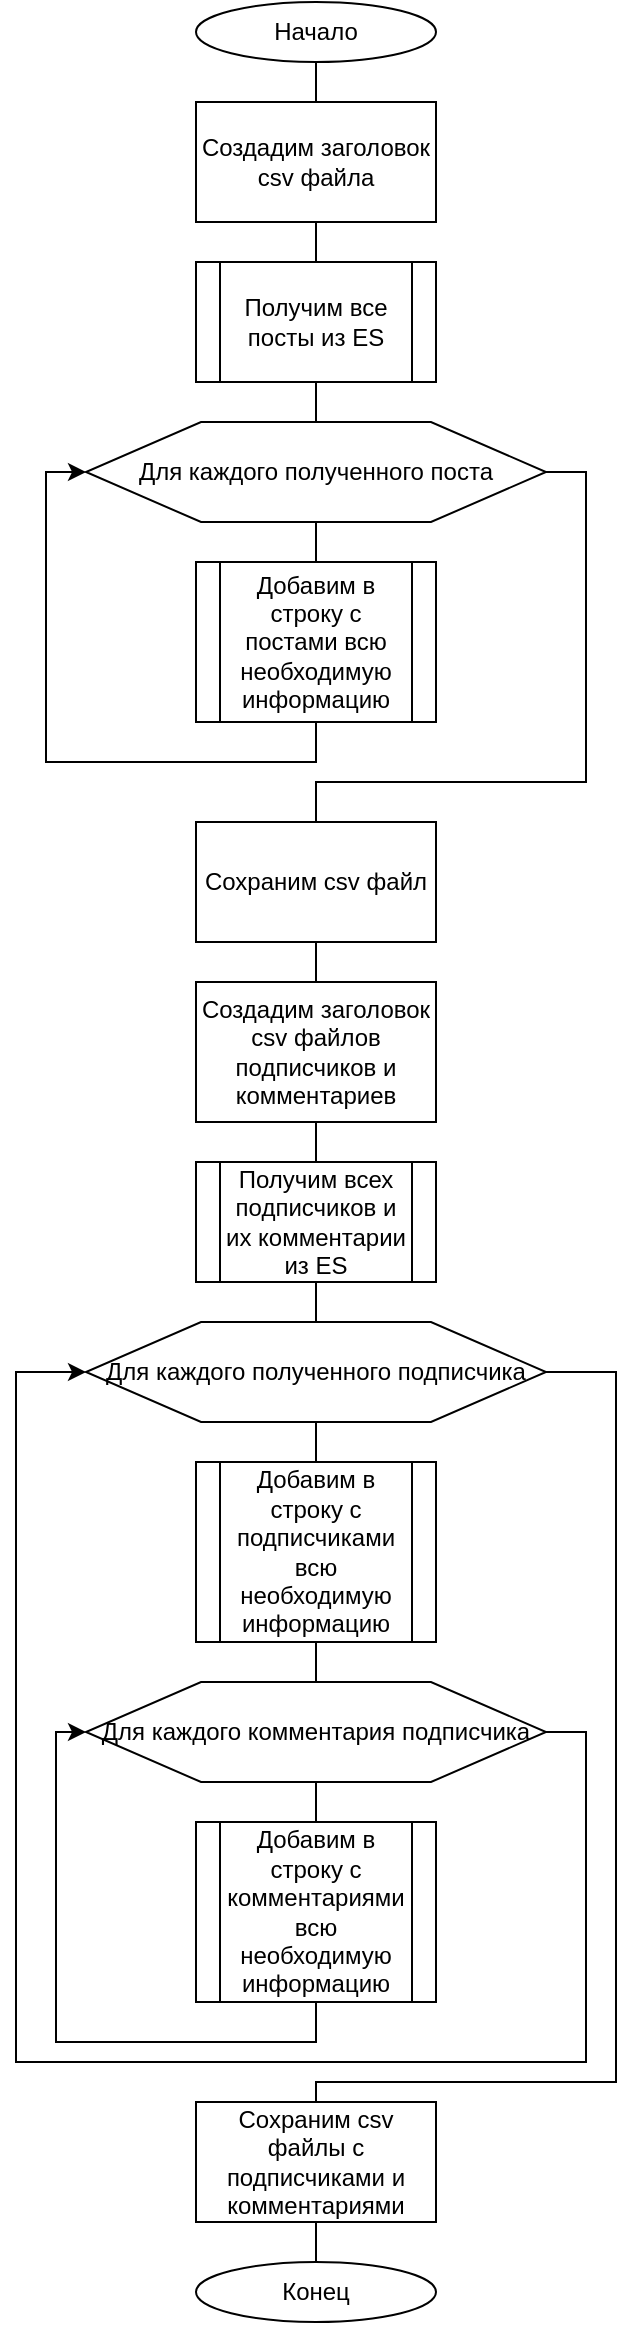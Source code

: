 <mxfile version="12.6.5" type="device"><diagram id="msFcfuf2dXGs_x85DqSe" name="Page-1"><mxGraphModel dx="1106" dy="807" grid="1" gridSize="10" guides="1" tooltips="1" connect="1" arrows="1" fold="1" page="1" pageScale="1" pageWidth="3300" pageHeight="2339" math="0" shadow="0"><root><mxCell id="0"/><mxCell id="1" parent="0"/><mxCell id="UnLolrj8RGUavdaPgK7C-16" style="edgeStyle=orthogonalEdgeStyle;rounded=0;orthogonalLoop=1;jettySize=auto;html=1;exitX=0.5;exitY=1;exitDx=0;exitDy=0;entryX=0.5;entryY=0;entryDx=0;entryDy=0;endArrow=none;endFill=0;" edge="1" parent="1" source="UnLolrj8RGUavdaPgK7C-1" target="UnLolrj8RGUavdaPgK7C-2"><mxGeometry relative="1" as="geometry"/></mxCell><mxCell id="UnLolrj8RGUavdaPgK7C-1" value="Начало" style="ellipse;whiteSpace=wrap;html=1;" vertex="1" parent="1"><mxGeometry x="480" y="90" width="120" height="30" as="geometry"/></mxCell><mxCell id="UnLolrj8RGUavdaPgK7C-17" style="edgeStyle=orthogonalEdgeStyle;rounded=0;orthogonalLoop=1;jettySize=auto;html=1;exitX=0.5;exitY=1;exitDx=0;exitDy=0;entryX=0.5;entryY=0;entryDx=0;entryDy=0;endArrow=none;endFill=0;" edge="1" parent="1" source="UnLolrj8RGUavdaPgK7C-2" target="UnLolrj8RGUavdaPgK7C-3"><mxGeometry relative="1" as="geometry"/></mxCell><mxCell id="UnLolrj8RGUavdaPgK7C-2" value="Создадим заголовок csv файла" style="rounded=0;whiteSpace=wrap;html=1;" vertex="1" parent="1"><mxGeometry x="480" y="140" width="120" height="60" as="geometry"/></mxCell><mxCell id="UnLolrj8RGUavdaPgK7C-18" style="edgeStyle=orthogonalEdgeStyle;rounded=0;orthogonalLoop=1;jettySize=auto;html=1;exitX=0.5;exitY=1;exitDx=0;exitDy=0;endArrow=none;endFill=0;" edge="1" parent="1" source="UnLolrj8RGUavdaPgK7C-3" target="UnLolrj8RGUavdaPgK7C-5"><mxGeometry relative="1" as="geometry"/></mxCell><mxCell id="UnLolrj8RGUavdaPgK7C-3" value="Получим все посты из ES" style="shape=process;whiteSpace=wrap;html=1;backgroundOutline=1;" vertex="1" parent="1"><mxGeometry x="480" y="220" width="120" height="60" as="geometry"/></mxCell><mxCell id="UnLolrj8RGUavdaPgK7C-19" style="edgeStyle=orthogonalEdgeStyle;rounded=0;orthogonalLoop=1;jettySize=auto;html=1;exitX=0.5;exitY=1;exitDx=0;exitDy=0;endArrow=none;endFill=0;" edge="1" parent="1" source="UnLolrj8RGUavdaPgK7C-5" target="UnLolrj8RGUavdaPgK7C-6"><mxGeometry relative="1" as="geometry"/></mxCell><mxCell id="UnLolrj8RGUavdaPgK7C-23" style="edgeStyle=orthogonalEdgeStyle;rounded=0;orthogonalLoop=1;jettySize=auto;html=1;exitX=1;exitY=0.5;exitDx=0;exitDy=0;endArrow=none;endFill=0;" edge="1" parent="1" source="UnLolrj8RGUavdaPgK7C-5" target="UnLolrj8RGUavdaPgK7C-7"><mxGeometry relative="1" as="geometry"><Array as="points"><mxPoint x="675" y="325"/><mxPoint x="675" y="480"/><mxPoint x="540" y="480"/></Array></mxGeometry></mxCell><mxCell id="UnLolrj8RGUavdaPgK7C-5" value="Для каждого полученного поста" style="shape=hexagon;perimeter=hexagonPerimeter2;whiteSpace=wrap;html=1;" vertex="1" parent="1"><mxGeometry x="425" y="300" width="230" height="50" as="geometry"/></mxCell><mxCell id="UnLolrj8RGUavdaPgK7C-22" style="edgeStyle=orthogonalEdgeStyle;rounded=0;orthogonalLoop=1;jettySize=auto;html=1;exitX=0.5;exitY=1;exitDx=0;exitDy=0;entryX=0;entryY=0.5;entryDx=0;entryDy=0;endArrow=classic;endFill=1;" edge="1" parent="1" source="UnLolrj8RGUavdaPgK7C-6" target="UnLolrj8RGUavdaPgK7C-5"><mxGeometry relative="1" as="geometry"><Array as="points"><mxPoint x="540" y="470"/><mxPoint x="405" y="470"/><mxPoint x="405" y="325"/></Array></mxGeometry></mxCell><mxCell id="UnLolrj8RGUavdaPgK7C-6" value="Добавим в строку с постами всю необходимую информацию" style="shape=process;whiteSpace=wrap;html=1;backgroundOutline=1;" vertex="1" parent="1"><mxGeometry x="480" y="370" width="120" height="80" as="geometry"/></mxCell><mxCell id="UnLolrj8RGUavdaPgK7C-24" style="edgeStyle=orthogonalEdgeStyle;rounded=0;orthogonalLoop=1;jettySize=auto;html=1;exitX=0.5;exitY=1;exitDx=0;exitDy=0;endArrow=none;endFill=0;" edge="1" parent="1" source="UnLolrj8RGUavdaPgK7C-7" target="UnLolrj8RGUavdaPgK7C-8"><mxGeometry relative="1" as="geometry"/></mxCell><mxCell id="UnLolrj8RGUavdaPgK7C-7" value="Сохраним csv файл" style="rounded=0;whiteSpace=wrap;html=1;" vertex="1" parent="1"><mxGeometry x="480" y="500" width="120" height="60" as="geometry"/></mxCell><mxCell id="UnLolrj8RGUavdaPgK7C-25" style="edgeStyle=orthogonalEdgeStyle;rounded=0;orthogonalLoop=1;jettySize=auto;html=1;exitX=0.5;exitY=1;exitDx=0;exitDy=0;entryX=0.5;entryY=0;entryDx=0;entryDy=0;endArrow=none;endFill=0;" edge="1" parent="1" source="UnLolrj8RGUavdaPgK7C-8" target="UnLolrj8RGUavdaPgK7C-9"><mxGeometry relative="1" as="geometry"/></mxCell><mxCell id="UnLolrj8RGUavdaPgK7C-8" value="Создадим заголовок csv файлов подписчиков и комментариев" style="rounded=0;whiteSpace=wrap;html=1;" vertex="1" parent="1"><mxGeometry x="480" y="580" width="120" height="70" as="geometry"/></mxCell><mxCell id="UnLolrj8RGUavdaPgK7C-26" style="edgeStyle=orthogonalEdgeStyle;rounded=0;orthogonalLoop=1;jettySize=auto;html=1;exitX=0.5;exitY=1;exitDx=0;exitDy=0;entryX=0.5;entryY=0;entryDx=0;entryDy=0;endArrow=none;endFill=0;" edge="1" parent="1" source="UnLolrj8RGUavdaPgK7C-9" target="UnLolrj8RGUavdaPgK7C-10"><mxGeometry relative="1" as="geometry"/></mxCell><mxCell id="UnLolrj8RGUavdaPgK7C-9" value="Получим всех подписчиков и их комментарии из ES" style="shape=process;whiteSpace=wrap;html=1;backgroundOutline=1;" vertex="1" parent="1"><mxGeometry x="480" y="670" width="120" height="60" as="geometry"/></mxCell><mxCell id="UnLolrj8RGUavdaPgK7C-27" style="edgeStyle=orthogonalEdgeStyle;rounded=0;orthogonalLoop=1;jettySize=auto;html=1;exitX=0.5;exitY=1;exitDx=0;exitDy=0;endArrow=none;endFill=0;" edge="1" parent="1" source="UnLolrj8RGUavdaPgK7C-10" target="UnLolrj8RGUavdaPgK7C-11"><mxGeometry relative="1" as="geometry"/></mxCell><mxCell id="UnLolrj8RGUavdaPgK7C-31" style="edgeStyle=orthogonalEdgeStyle;rounded=0;orthogonalLoop=1;jettySize=auto;html=1;exitX=1;exitY=0.5;exitDx=0;exitDy=0;entryX=0.5;entryY=0;entryDx=0;entryDy=0;endArrow=none;endFill=0;" edge="1" parent="1" source="UnLolrj8RGUavdaPgK7C-10" target="UnLolrj8RGUavdaPgK7C-12"><mxGeometry relative="1" as="geometry"><Array as="points"><mxPoint x="690" y="775"/><mxPoint x="690" y="1130"/><mxPoint x="540" y="1130"/></Array></mxGeometry></mxCell><mxCell id="UnLolrj8RGUavdaPgK7C-10" value="Для каждого полученного подписчика" style="shape=hexagon;perimeter=hexagonPerimeter2;whiteSpace=wrap;html=1;" vertex="1" parent="1"><mxGeometry x="425" y="750" width="230" height="50" as="geometry"/></mxCell><mxCell id="UnLolrj8RGUavdaPgK7C-28" style="edgeStyle=orthogonalEdgeStyle;rounded=0;orthogonalLoop=1;jettySize=auto;html=1;exitX=0.5;exitY=1;exitDx=0;exitDy=0;entryX=0.5;entryY=0;entryDx=0;entryDy=0;endArrow=none;endFill=0;" edge="1" parent="1" source="UnLolrj8RGUavdaPgK7C-11" target="UnLolrj8RGUavdaPgK7C-13"><mxGeometry relative="1" as="geometry"/></mxCell><mxCell id="UnLolrj8RGUavdaPgK7C-11" value="Добавим в строку с подписчиками всю необходимую информацию" style="shape=process;whiteSpace=wrap;html=1;backgroundOutline=1;" vertex="1" parent="1"><mxGeometry x="480" y="820" width="120" height="90" as="geometry"/></mxCell><mxCell id="UnLolrj8RGUavdaPgK7C-33" style="edgeStyle=orthogonalEdgeStyle;rounded=0;orthogonalLoop=1;jettySize=auto;html=1;exitX=0.5;exitY=1;exitDx=0;exitDy=0;entryX=0.5;entryY=0;entryDx=0;entryDy=0;endArrow=none;endFill=0;" edge="1" parent="1" source="UnLolrj8RGUavdaPgK7C-12" target="UnLolrj8RGUavdaPgK7C-15"><mxGeometry relative="1" as="geometry"/></mxCell><mxCell id="UnLolrj8RGUavdaPgK7C-12" value="Сохраним csv файлы с подписчиками и комментариями" style="rounded=0;whiteSpace=wrap;html=1;" vertex="1" parent="1"><mxGeometry x="480" y="1140" width="120" height="60" as="geometry"/></mxCell><mxCell id="UnLolrj8RGUavdaPgK7C-29" style="edgeStyle=orthogonalEdgeStyle;rounded=0;orthogonalLoop=1;jettySize=auto;html=1;exitX=0.5;exitY=1;exitDx=0;exitDy=0;entryX=0.5;entryY=0;entryDx=0;entryDy=0;endArrow=none;endFill=0;" edge="1" parent="1" source="UnLolrj8RGUavdaPgK7C-13" target="UnLolrj8RGUavdaPgK7C-14"><mxGeometry relative="1" as="geometry"/></mxCell><mxCell id="UnLolrj8RGUavdaPgK7C-30" style="edgeStyle=orthogonalEdgeStyle;rounded=0;orthogonalLoop=1;jettySize=auto;html=1;exitX=1;exitY=0.5;exitDx=0;exitDy=0;entryX=0;entryY=0.5;entryDx=0;entryDy=0;endArrow=classic;endFill=1;" edge="1" parent="1" source="UnLolrj8RGUavdaPgK7C-13" target="UnLolrj8RGUavdaPgK7C-10"><mxGeometry relative="1" as="geometry"><Array as="points"><mxPoint x="675" y="955"/><mxPoint x="675" y="1120"/><mxPoint x="390" y="1120"/><mxPoint x="390" y="775"/></Array></mxGeometry></mxCell><mxCell id="UnLolrj8RGUavdaPgK7C-13" value="Для каждого комментария подписчика" style="shape=hexagon;perimeter=hexagonPerimeter2;whiteSpace=wrap;html=1;" vertex="1" parent="1"><mxGeometry x="425" y="930" width="230" height="50" as="geometry"/></mxCell><mxCell id="UnLolrj8RGUavdaPgK7C-32" style="edgeStyle=orthogonalEdgeStyle;rounded=0;orthogonalLoop=1;jettySize=auto;html=1;exitX=0.5;exitY=1;exitDx=0;exitDy=0;entryX=0;entryY=0.5;entryDx=0;entryDy=0;endArrow=classic;endFill=1;" edge="1" parent="1" source="UnLolrj8RGUavdaPgK7C-14" target="UnLolrj8RGUavdaPgK7C-13"><mxGeometry relative="1" as="geometry"><Array as="points"><mxPoint x="540" y="1110"/><mxPoint x="410" y="1110"/><mxPoint x="410" y="955"/></Array></mxGeometry></mxCell><mxCell id="UnLolrj8RGUavdaPgK7C-14" value="Добавим в строку с комментариями всю необходимую информацию" style="shape=process;whiteSpace=wrap;html=1;backgroundOutline=1;" vertex="1" parent="1"><mxGeometry x="480" y="1000" width="120" height="90" as="geometry"/></mxCell><mxCell id="UnLolrj8RGUavdaPgK7C-15" value="Конец" style="ellipse;whiteSpace=wrap;html=1;" vertex="1" parent="1"><mxGeometry x="480" y="1220" width="120" height="30" as="geometry"/></mxCell></root></mxGraphModel></diagram></mxfile>